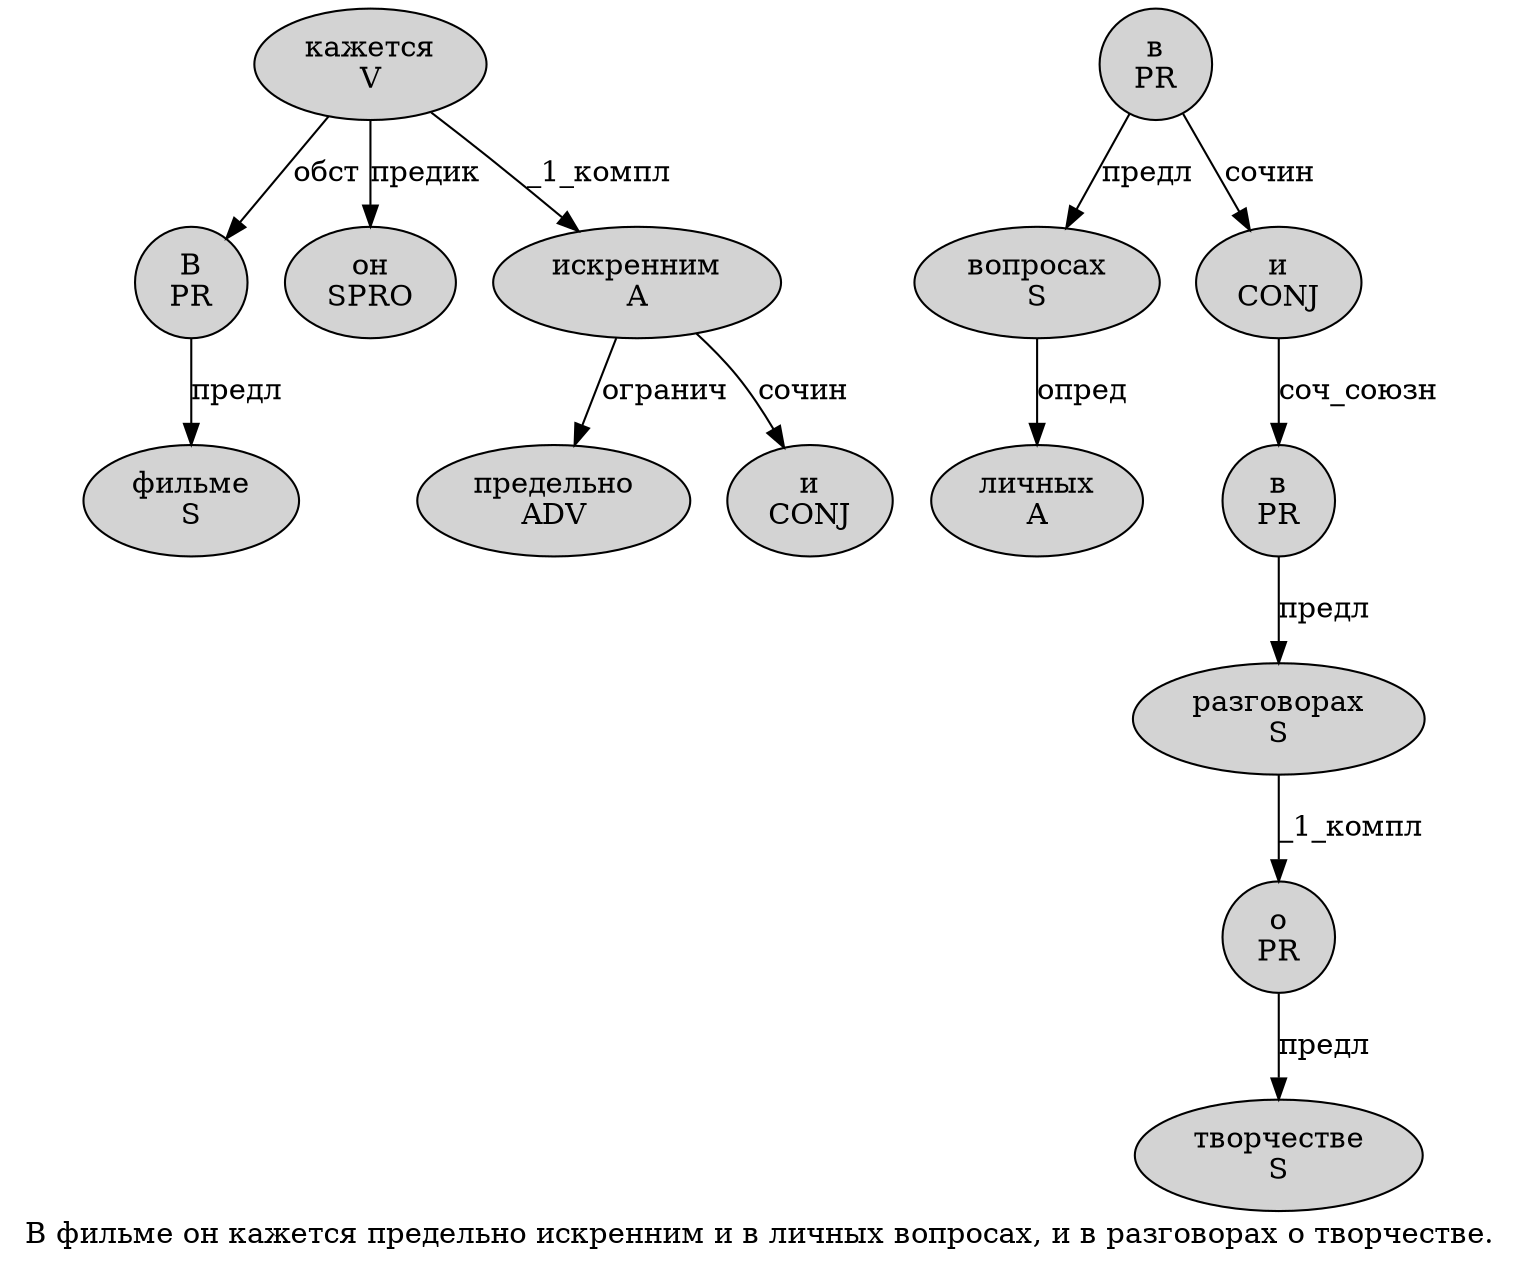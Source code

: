 digraph SENTENCE_1345 {
	graph [label="В фильме он кажется предельно искренним и в личных вопросах, и в разговорах о творчестве."]
	node [style=filled]
		0 [label="В
PR" color="" fillcolor=lightgray penwidth=1 shape=ellipse]
		1 [label="фильме
S" color="" fillcolor=lightgray penwidth=1 shape=ellipse]
		2 [label="он
SPRO" color="" fillcolor=lightgray penwidth=1 shape=ellipse]
		3 [label="кажется
V" color="" fillcolor=lightgray penwidth=1 shape=ellipse]
		4 [label="предельно
ADV" color="" fillcolor=lightgray penwidth=1 shape=ellipse]
		5 [label="искренним
A" color="" fillcolor=lightgray penwidth=1 shape=ellipse]
		6 [label="и
CONJ" color="" fillcolor=lightgray penwidth=1 shape=ellipse]
		7 [label="в
PR" color="" fillcolor=lightgray penwidth=1 shape=ellipse]
		8 [label="личных
A" color="" fillcolor=lightgray penwidth=1 shape=ellipse]
		9 [label="вопросах
S" color="" fillcolor=lightgray penwidth=1 shape=ellipse]
		11 [label="и
CONJ" color="" fillcolor=lightgray penwidth=1 shape=ellipse]
		12 [label="в
PR" color="" fillcolor=lightgray penwidth=1 shape=ellipse]
		13 [label="разговорах
S" color="" fillcolor=lightgray penwidth=1 shape=ellipse]
		14 [label="о
PR" color="" fillcolor=lightgray penwidth=1 shape=ellipse]
		15 [label="творчестве
S" color="" fillcolor=lightgray penwidth=1 shape=ellipse]
			11 -> 12 [label="соч_союзн"]
			12 -> 13 [label="предл"]
			13 -> 14 [label="_1_компл"]
			9 -> 8 [label="опред"]
			5 -> 4 [label="огранич"]
			5 -> 6 [label="сочин"]
			3 -> 0 [label="обст"]
			3 -> 2 [label="предик"]
			3 -> 5 [label="_1_компл"]
			0 -> 1 [label="предл"]
			7 -> 9 [label="предл"]
			7 -> 11 [label="сочин"]
			14 -> 15 [label="предл"]
}